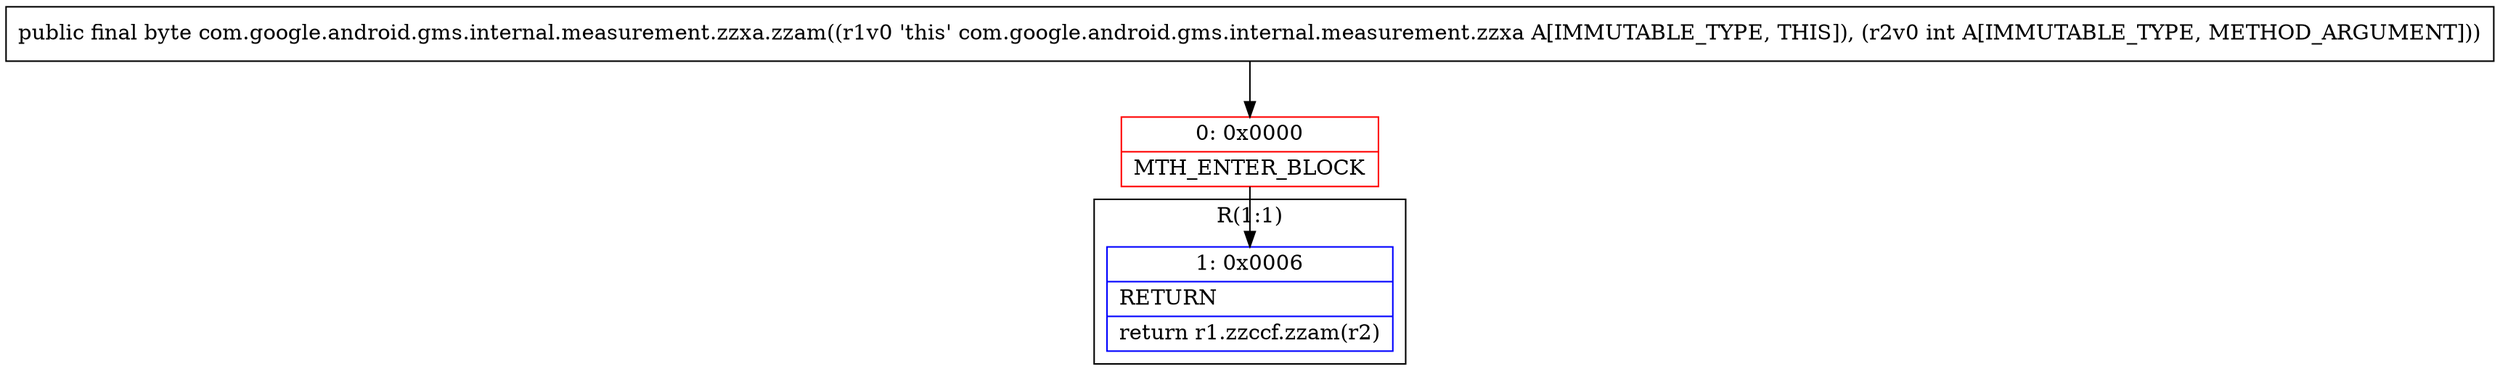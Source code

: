 digraph "CFG forcom.google.android.gms.internal.measurement.zzxa.zzam(I)B" {
subgraph cluster_Region_1264347305 {
label = "R(1:1)";
node [shape=record,color=blue];
Node_1 [shape=record,label="{1\:\ 0x0006|RETURN\l|return r1.zzccf.zzam(r2)\l}"];
}
Node_0 [shape=record,color=red,label="{0\:\ 0x0000|MTH_ENTER_BLOCK\l}"];
MethodNode[shape=record,label="{public final byte com.google.android.gms.internal.measurement.zzxa.zzam((r1v0 'this' com.google.android.gms.internal.measurement.zzxa A[IMMUTABLE_TYPE, THIS]), (r2v0 int A[IMMUTABLE_TYPE, METHOD_ARGUMENT])) }"];
MethodNode -> Node_0;
Node_0 -> Node_1;
}

